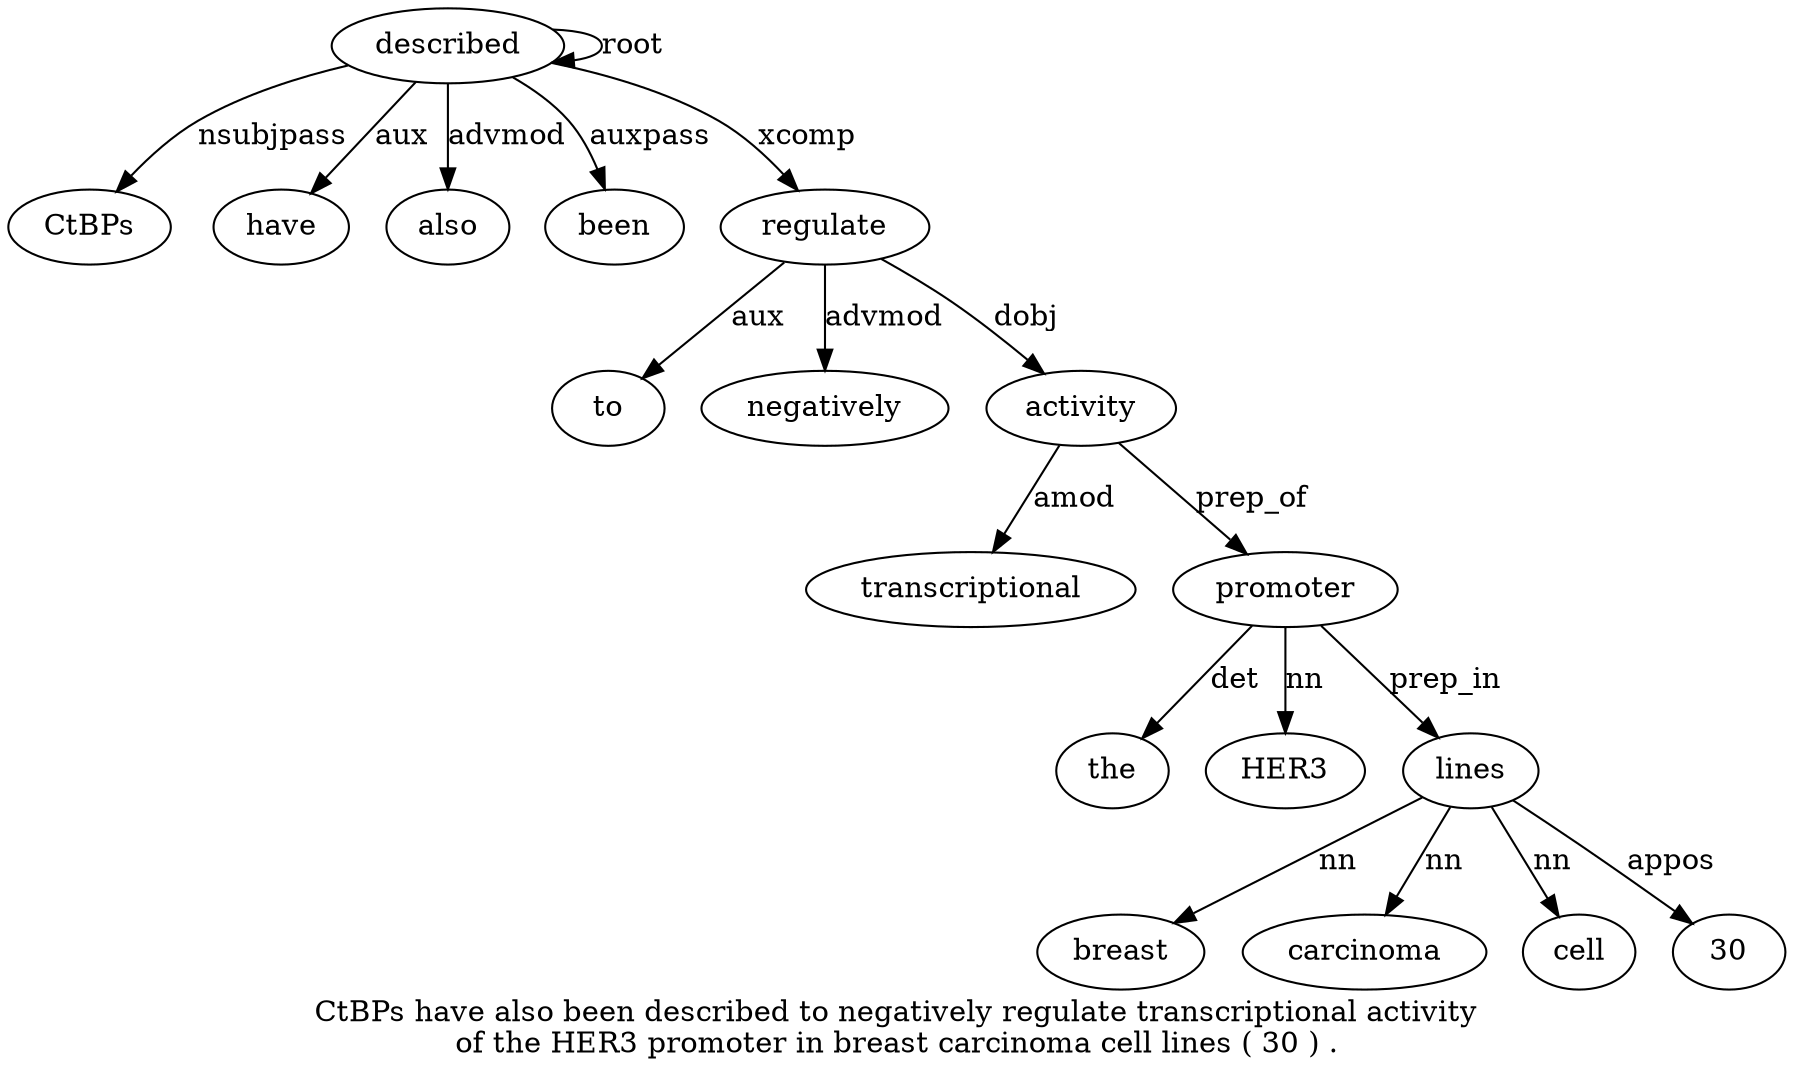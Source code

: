 digraph "CtBPs have also been described to negatively regulate transcriptional activity of the HER3 promoter in breast carcinoma cell lines ( 30 ) ." {
label="CtBPs have also been described to negatively regulate transcriptional activity
of the HER3 promoter in breast carcinoma cell lines ( 30 ) .";
described5 [style=filled, fillcolor=white, label=described];
CtBPs1 [style=filled, fillcolor=white, label=CtBPs];
described5 -> CtBPs1  [label=nsubjpass];
have2 [style=filled, fillcolor=white, label=have];
described5 -> have2  [label=aux];
also3 [style=filled, fillcolor=white, label=also];
described5 -> also3  [label=advmod];
been4 [style=filled, fillcolor=white, label=been];
described5 -> been4  [label=auxpass];
described5 -> described5  [label=root];
regulate8 [style=filled, fillcolor=white, label=regulate];
to6 [style=filled, fillcolor=white, label=to];
regulate8 -> to6  [label=aux];
negatively7 [style=filled, fillcolor=white, label=negatively];
regulate8 -> negatively7  [label=advmod];
described5 -> regulate8  [label=xcomp];
activity10 [style=filled, fillcolor=white, label=activity];
transcriptional9 [style=filled, fillcolor=white, label=transcriptional];
activity10 -> transcriptional9  [label=amod];
regulate8 -> activity10  [label=dobj];
promoter14 [style=filled, fillcolor=white, label=promoter];
the12 [style=filled, fillcolor=white, label=the];
promoter14 -> the12  [label=det];
HER31 [style=filled, fillcolor=white, label=HER3];
promoter14 -> HER31  [label=nn];
activity10 -> promoter14  [label=prep_of];
lines19 [style=filled, fillcolor=white, label=lines];
breast16 [style=filled, fillcolor=white, label=breast];
lines19 -> breast16  [label=nn];
carcinoma17 [style=filled, fillcolor=white, label=carcinoma];
lines19 -> carcinoma17  [label=nn];
cell18 [style=filled, fillcolor=white, label=cell];
lines19 -> cell18  [label=nn];
promoter14 -> lines19  [label=prep_in];
3021 [style=filled, fillcolor=white, label=30];
lines19 -> 3021  [label=appos];
}
